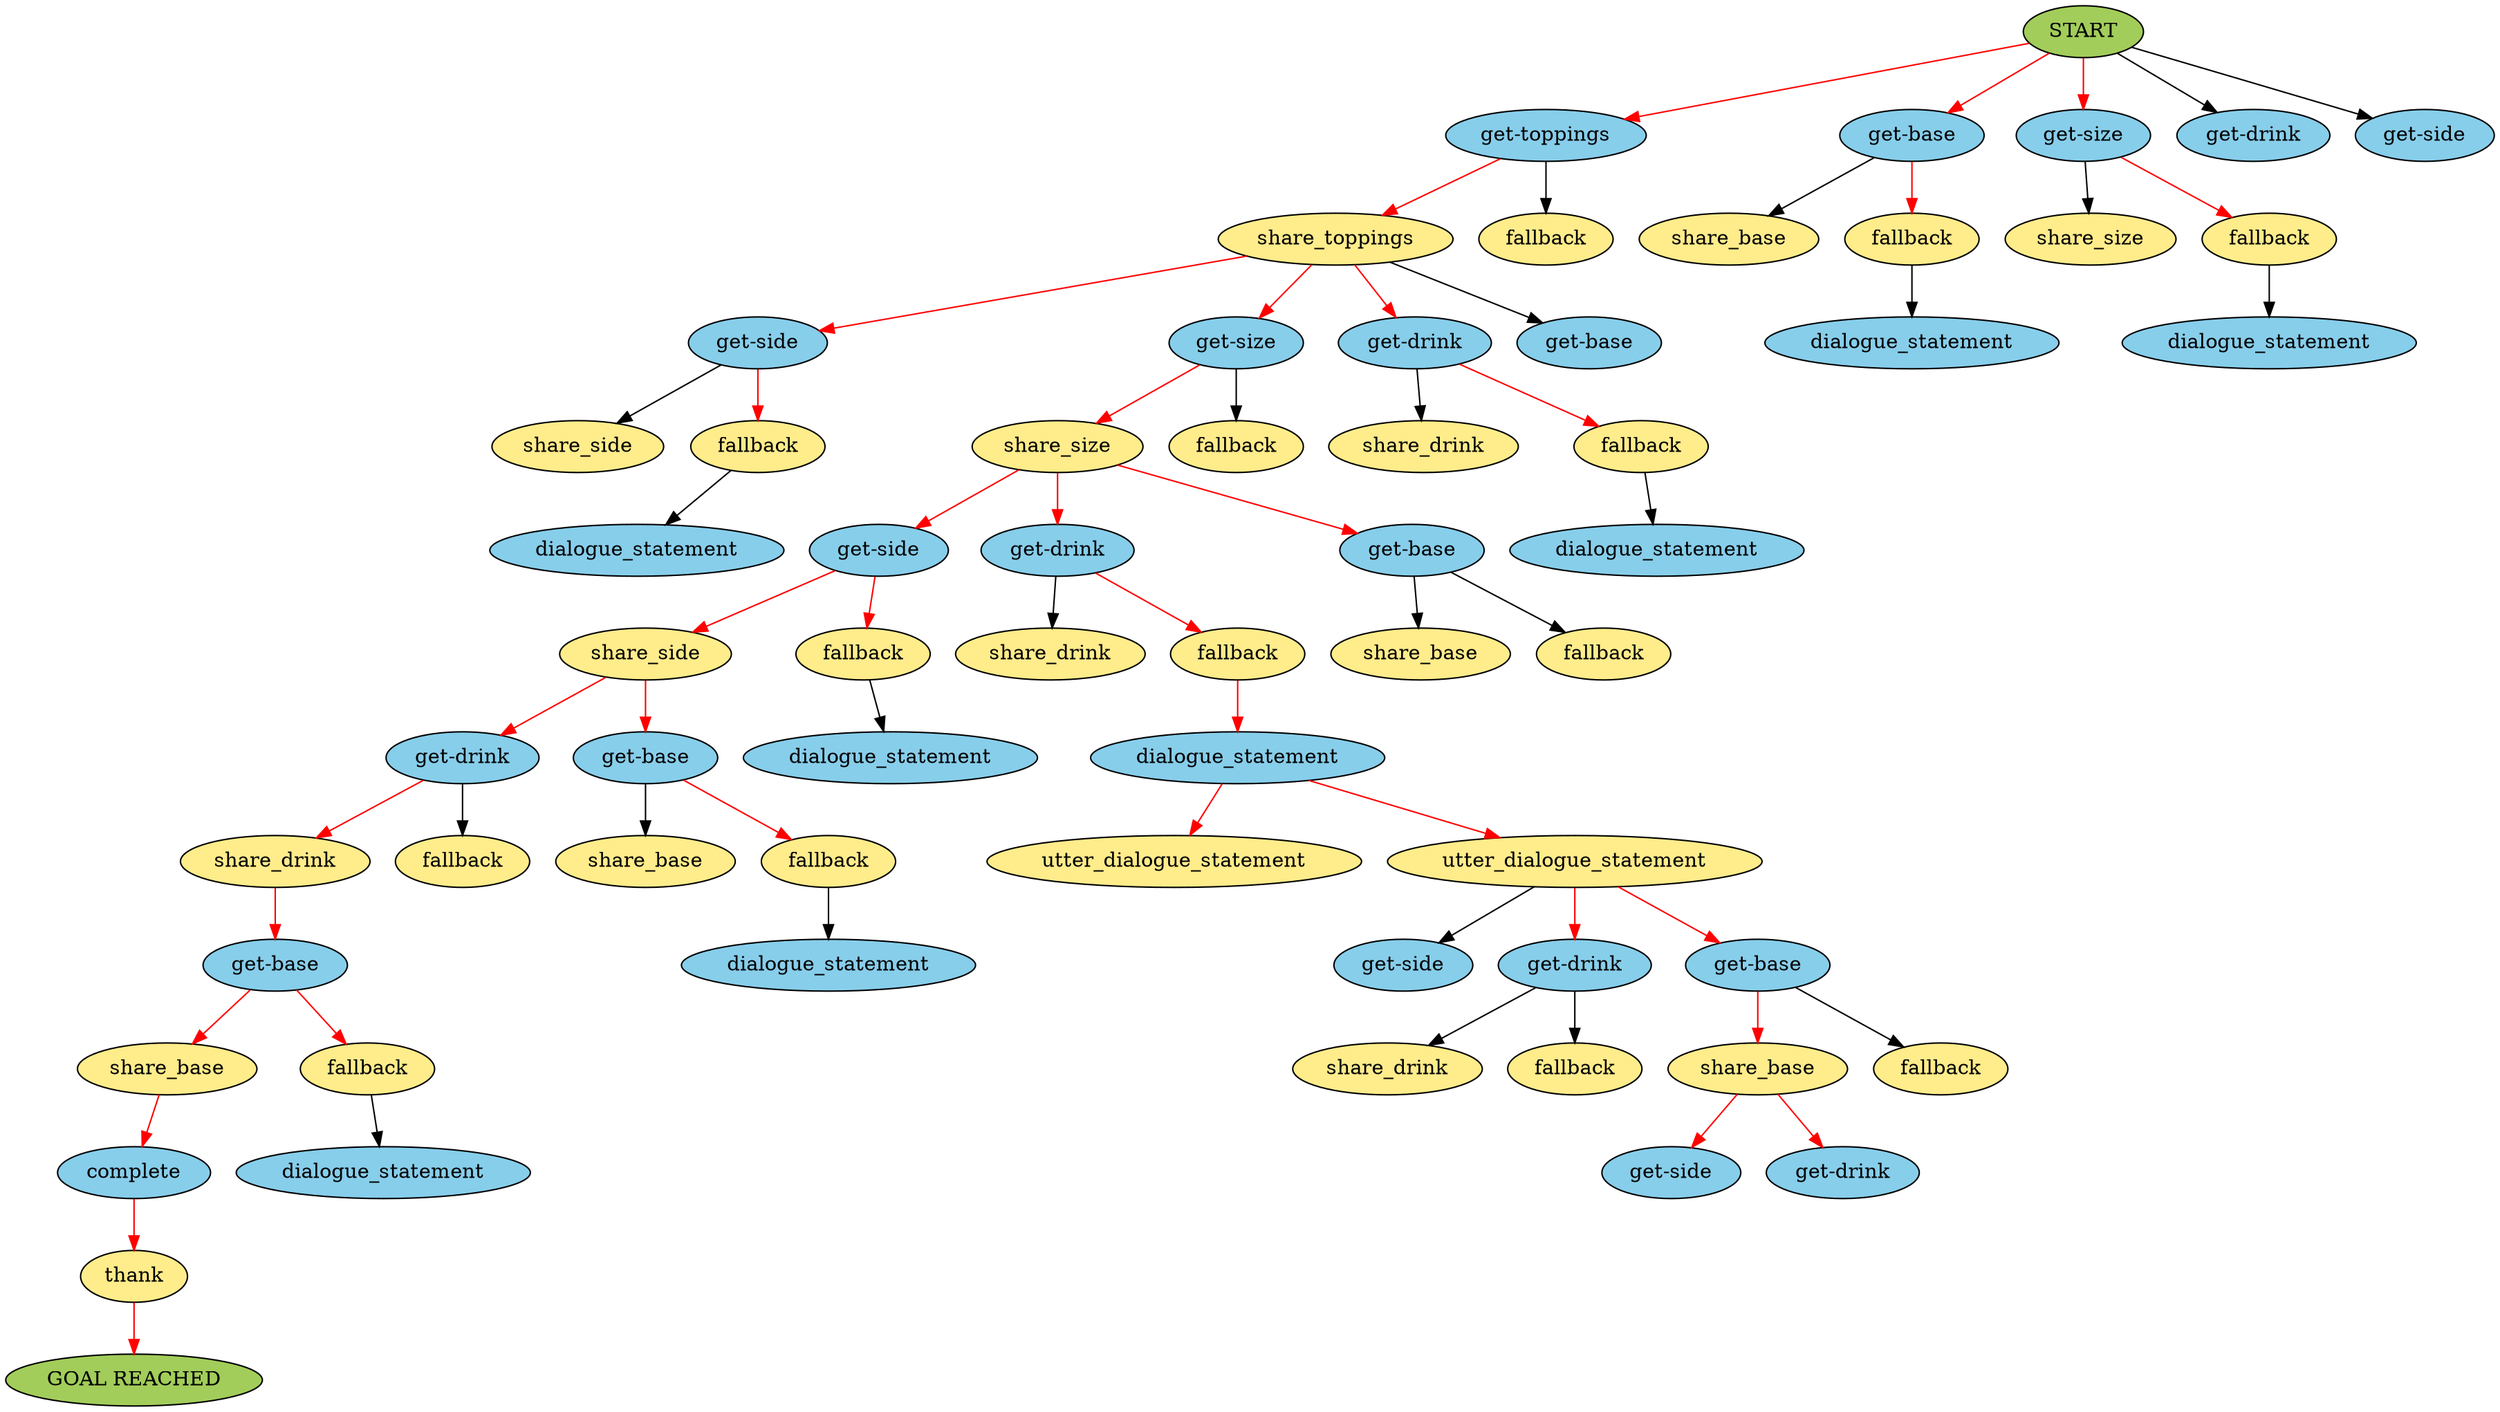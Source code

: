 digraph {
	0 [label=START fillcolor=darkolivegreen3 style=filled]
	1 [label="get-toppings" fillcolor=skyblue style=filled]
	0 -> 1 [color=red]
	2 [label="get-base" fillcolor=skyblue style=filled]
	0 -> 2 [color=red]
	3 [label="get-size" fillcolor=skyblue style=filled]
	0 -> 3 [color=red]
	4 [label="get-drink" fillcolor=skyblue style=filled]
	0 -> 4 [color=black]
	5 [label="get-side" fillcolor=skyblue style=filled]
	0 -> 5 [color=black]
	6 [label=share_toppings fillcolor=lightgoldenrod1 style=filled]
	1 -> 6 [color=red]
	7 [label=fallback fillcolor=lightgoldenrod1 style=filled]
	1 -> 7 [color=black]
	8 [label=share_base fillcolor=lightgoldenrod1 style=filled]
	2 -> 8 [color=black]
	9 [label=fallback fillcolor=lightgoldenrod1 style=filled]
	2 -> 9 [color=red]
	10 [label=share_size fillcolor=lightgoldenrod1 style=filled]
	3 -> 10 [color=black]
	11 [label=fallback fillcolor=lightgoldenrod1 style=filled]
	3 -> 11 [color=red]
	12 [label="get-side" fillcolor=skyblue style=filled]
	6 -> 12 [color=red]
	13 [label="get-size" fillcolor=skyblue style=filled]
	6 -> 13 [color=red]
	14 [label="get-drink" fillcolor=skyblue style=filled]
	6 -> 14 [color=red]
	15 [label="get-base" fillcolor=skyblue style=filled]
	6 -> 15 [color=black]
	16 [label=dialogue_statement fillcolor=skyblue style=filled]
	9 -> 16 [color=black]
	17 [label=dialogue_statement fillcolor=skyblue style=filled]
	11 -> 17 [color=black]
	18 [label=share_size fillcolor=lightgoldenrod1 style=filled]
	13 -> 18 [color=red]
	19 [label=fallback fillcolor=lightgoldenrod1 style=filled]
	13 -> 19 [color=black]
	20 [label=share_side fillcolor=lightgoldenrod1 style=filled]
	12 -> 20 [color=black]
	21 [label=fallback fillcolor=lightgoldenrod1 style=filled]
	12 -> 21 [color=red]
	22 [label=share_drink fillcolor=lightgoldenrod1 style=filled]
	14 -> 22 [color=black]
	23 [label=fallback fillcolor=lightgoldenrod1 style=filled]
	14 -> 23 [color=red]
	24 [label="get-side" fillcolor=skyblue style=filled]
	18 -> 24 [color=red]
	25 [label="get-drink" fillcolor=skyblue style=filled]
	18 -> 25 [color=red]
	26 [label="get-base" fillcolor=skyblue style=filled]
	18 -> 26 [color=red]
	27 [label=dialogue_statement fillcolor=skyblue style=filled]
	21 -> 27 [color=black]
	28 [label=dialogue_statement fillcolor=skyblue style=filled]
	23 -> 28 [color=black]
	29 [label=share_side fillcolor=lightgoldenrod1 style=filled]
	24 -> 29 [color=red]
	30 [label=fallback fillcolor=lightgoldenrod1 style=filled]
	24 -> 30 [color=red]
	31 [label=share_drink fillcolor=lightgoldenrod1 style=filled]
	25 -> 31 [color=black]
	32 [label=fallback fillcolor=lightgoldenrod1 style=filled]
	25 -> 32 [color=red]
	33 [label=share_base fillcolor=lightgoldenrod1 style=filled]
	26 -> 33 [color=black]
	34 [label=fallback fillcolor=lightgoldenrod1 style=filled]
	26 -> 34 [color=black]
	35 [label="get-drink" fillcolor=skyblue style=filled]
	29 -> 35 [color=red]
	36 [label="get-base" fillcolor=skyblue style=filled]
	29 -> 36 [color=red]
	37 [label=dialogue_statement fillcolor=skyblue style=filled]
	32 -> 37 [color=red]
	38 [label=dialogue_statement fillcolor=skyblue style=filled]
	30 -> 38 [color=black]
	39 [label=utter_dialogue_statement fillcolor=lightgoldenrod1 style=filled]
	37 -> 39 [color=red]
	40 [label=share_drink fillcolor=lightgoldenrod1 style=filled]
	35 -> 40 [color=red]
	41 [label=fallback fillcolor=lightgoldenrod1 style=filled]
	35 -> 41 [color=black]
	42 [label=share_base fillcolor=lightgoldenrod1 style=filled]
	36 -> 42 [color=black]
	43 [label=fallback fillcolor=lightgoldenrod1 style=filled]
	36 -> 43 [color=red]
	44 [label=utter_dialogue_statement fillcolor=lightgoldenrod1 style=filled]
	37 -> 44 [color=red]
	45 [label="get-base" fillcolor=skyblue style=filled]
	40 -> 45 [color=red]
	46 [label="get-side" fillcolor=skyblue style=filled]
	44 -> 46 [color=black]
	47 [label="get-drink" fillcolor=skyblue style=filled]
	44 -> 47 [color=red]
	48 [label="get-base" fillcolor=skyblue style=filled]
	44 -> 48 [color=red]
	49 [label=dialogue_statement fillcolor=skyblue style=filled]
	43 -> 49 [color=black]
	50 [label=share_base fillcolor=lightgoldenrod1 style=filled]
	45 -> 50 [color=red]
	51 [label=fallback fillcolor=lightgoldenrod1 style=filled]
	45 -> 51 [color=red]
	52 [label=share_base fillcolor=lightgoldenrod1 style=filled]
	48 -> 52 [color=red]
	53 [label=fallback fillcolor=lightgoldenrod1 style=filled]
	48 -> 53 [color=black]
	54 [label=share_drink fillcolor=lightgoldenrod1 style=filled]
	47 -> 54 [color=black]
	55 [label=fallback fillcolor=lightgoldenrod1 style=filled]
	47 -> 55 [color=black]
	56 [label=complete fillcolor=skyblue style=filled]
	50 -> 56 [color=red]
	57 [label="get-side" fillcolor=skyblue style=filled]
	52 -> 57 [color=red]
	58 [label="get-drink" fillcolor=skyblue style=filled]
	52 -> 58 [color=red]
	59 [label=dialogue_statement fillcolor=skyblue style=filled]
	51 -> 59 [color=black]
	60 [label=thank fillcolor=lightgoldenrod1 style=filled]
	56 -> 60 [color=red]
	61 [label="GOAL REACHED" fillcolor=darkolivegreen3 style=filled]
	60 -> 61 [color=red]
}
